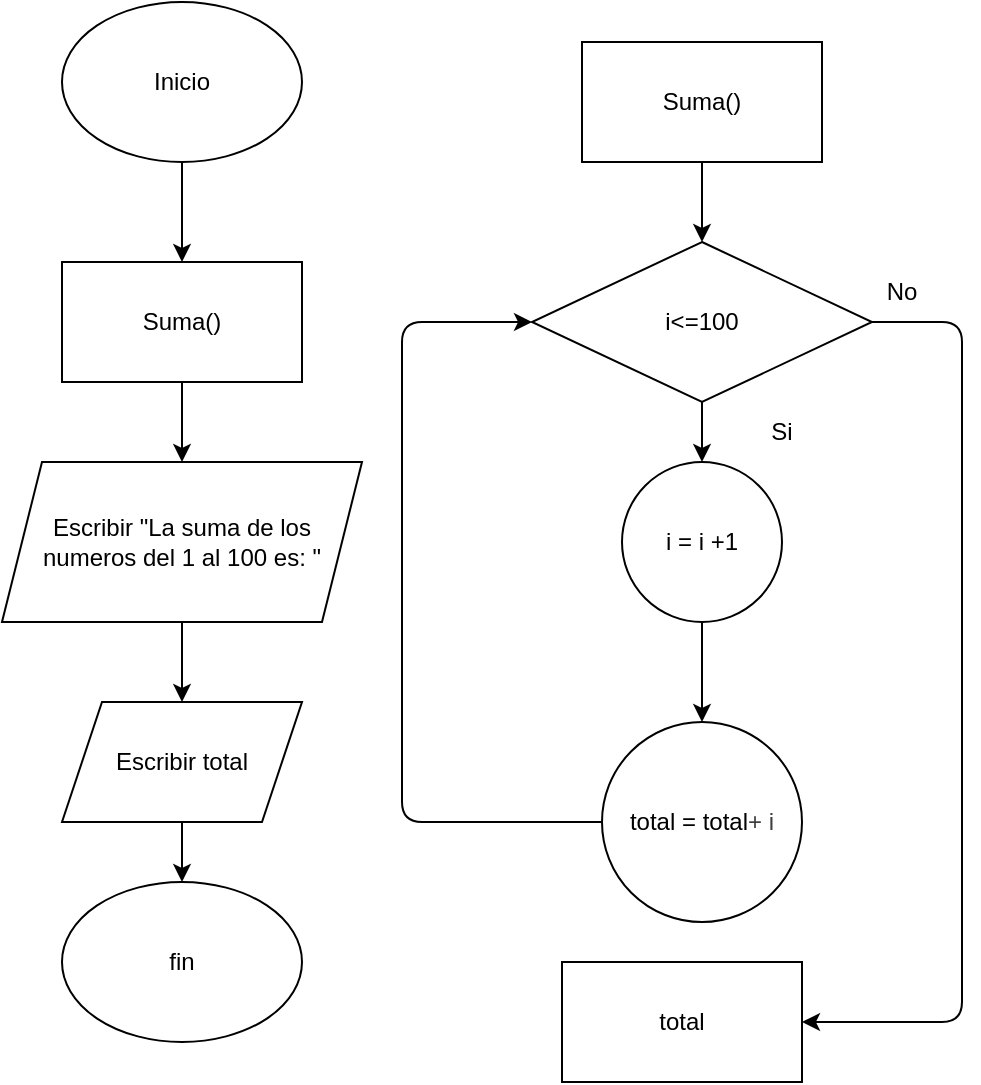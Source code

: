 <mxfile>
    <diagram id="5npldq-vse6VHJS3TVwI" name="Page-1">
        <mxGraphModel dx="652" dy="611" grid="1" gridSize="10" guides="1" tooltips="1" connect="1" arrows="1" fold="1" page="1" pageScale="1" pageWidth="850" pageHeight="1100" math="0" shadow="0">
            <root>
                <mxCell id="0"/>
                <mxCell id="1" parent="0"/>
                <mxCell id="5" value="" style="edgeStyle=none;html=1;" parent="1" source="3" target="6" edge="1">
                    <mxGeometry relative="1" as="geometry">
                        <mxPoint x="130" y="190" as="targetPoint"/>
                    </mxGeometry>
                </mxCell>
                <mxCell id="3" value="Inicio" style="ellipse;whiteSpace=wrap;html=1;" parent="1" vertex="1">
                    <mxGeometry x="70" y="30" width="120" height="80" as="geometry"/>
                </mxCell>
                <mxCell id="25" style="edgeStyle=none;html=1;exitX=0.5;exitY=1;exitDx=0;exitDy=0;entryX=0.5;entryY=0;entryDx=0;entryDy=0;" parent="1" source="6" target="30" edge="1">
                    <mxGeometry relative="1" as="geometry">
                        <mxPoint x="130" y="250" as="targetPoint"/>
                    </mxGeometry>
                </mxCell>
                <mxCell id="6" value="Suma()" style="rounded=0;whiteSpace=wrap;html=1;" parent="1" vertex="1">
                    <mxGeometry x="70" y="160" width="120" height="60" as="geometry"/>
                </mxCell>
                <mxCell id="9" value="" style="edgeStyle=none;html=1;entryX=0.5;entryY=0;entryDx=0;entryDy=0;" parent="1" source="7" target="10" edge="1">
                    <mxGeometry relative="1" as="geometry">
                        <mxPoint x="370" y="140" as="targetPoint"/>
                    </mxGeometry>
                </mxCell>
                <mxCell id="7" value="Suma()" style="rounded=0;whiteSpace=wrap;html=1;" parent="1" vertex="1">
                    <mxGeometry x="330" y="50" width="120" height="60" as="geometry"/>
                </mxCell>
                <mxCell id="14" style="edgeStyle=none;html=1;entryX=0.5;entryY=0;entryDx=0;entryDy=0;exitX=0.5;exitY=1;exitDx=0;exitDy=0;" parent="1" source="21" target="22" edge="1">
                    <mxGeometry relative="1" as="geometry">
                        <mxPoint x="390" y="360" as="sourcePoint"/>
                        <mxPoint x="390" y="390" as="targetPoint"/>
                    </mxGeometry>
                </mxCell>
                <mxCell id="11" style="edgeStyle=none;html=1;exitX=0.5;exitY=1;exitDx=0;exitDy=0;entryX=0.5;entryY=0;entryDx=0;entryDy=0;" parent="1" source="10" target="21" edge="1">
                    <mxGeometry relative="1" as="geometry">
                        <mxPoint x="390" y="260" as="targetPoint"/>
                    </mxGeometry>
                </mxCell>
                <mxCell id="16" style="edgeStyle=none;html=1;exitX=1;exitY=0.5;exitDx=0;exitDy=0;entryX=1;entryY=0.5;entryDx=0;entryDy=0;" parent="1" source="10" edge="1">
                    <mxGeometry relative="1" as="geometry">
                        <mxPoint x="440" y="540" as="targetPoint"/>
                        <Array as="points">
                            <mxPoint x="520" y="190"/>
                            <mxPoint x="520" y="540"/>
                        </Array>
                    </mxGeometry>
                </mxCell>
                <mxCell id="10" value="i&amp;lt;=100" style="rhombus;whiteSpace=wrap;html=1;" parent="1" vertex="1">
                    <mxGeometry x="305" y="150" width="170" height="80" as="geometry"/>
                </mxCell>
                <mxCell id="12" value="Si" style="text;html=1;align=center;verticalAlign=middle;whiteSpace=wrap;rounded=0;" parent="1" vertex="1">
                    <mxGeometry x="400" y="230" width="60" height="30" as="geometry"/>
                </mxCell>
                <mxCell id="15" style="edgeStyle=none;html=1;exitX=0;exitY=0.5;exitDx=0;exitDy=0;entryX=0;entryY=0.5;entryDx=0;entryDy=0;" parent="1" source="22" target="10" edge="1">
                    <mxGeometry relative="1" as="geometry">
                        <mxPoint x="260" y="350" as="targetPoint"/>
                        <mxPoint x="330" y="420" as="sourcePoint"/>
                        <Array as="points">
                            <mxPoint x="240" y="440"/>
                            <mxPoint x="240" y="190"/>
                        </Array>
                    </mxGeometry>
                </mxCell>
                <mxCell id="18" value="No" style="text;html=1;align=center;verticalAlign=middle;whiteSpace=wrap;rounded=0;" parent="1" vertex="1">
                    <mxGeometry x="460" y="160" width="60" height="30" as="geometry"/>
                </mxCell>
                <mxCell id="21" value="i = i +1" style="ellipse;whiteSpace=wrap;html=1;aspect=fixed;" parent="1" vertex="1">
                    <mxGeometry x="350" y="260" width="80" height="80" as="geometry"/>
                </mxCell>
                <mxCell id="22" value="total = total&lt;span style=&quot;color: rgb(63, 63, 63); background-color: transparent;&quot;&gt;+ i&lt;/span&gt;" style="ellipse;whiteSpace=wrap;html=1;aspect=fixed;" parent="1" vertex="1">
                    <mxGeometry x="340" y="390" width="100" height="100" as="geometry"/>
                </mxCell>
                <mxCell id="29" style="edgeStyle=none;html=1;exitX=0.5;exitY=1;exitDx=0;exitDy=0;entryX=0.5;entryY=0;entryDx=0;entryDy=0;" parent="1" source="24" target="27" edge="1">
                    <mxGeometry relative="1" as="geometry"/>
                </mxCell>
                <mxCell id="24" value="Escribir total" style="shape=parallelogram;perimeter=parallelogramPerimeter;whiteSpace=wrap;html=1;fixedSize=1;" parent="1" vertex="1">
                    <mxGeometry x="70" y="380" width="120" height="60" as="geometry"/>
                </mxCell>
                <mxCell id="27" value="fin" style="ellipse;whiteSpace=wrap;html=1;" parent="1" vertex="1">
                    <mxGeometry x="70" y="470" width="120" height="80" as="geometry"/>
                </mxCell>
                <mxCell id="31" style="edgeStyle=none;html=1;exitX=0.5;exitY=1;exitDx=0;exitDy=0;entryX=0.5;entryY=0;entryDx=0;entryDy=0;" edge="1" parent="1" source="30" target="24">
                    <mxGeometry relative="1" as="geometry"/>
                </mxCell>
                <mxCell id="30" value="&lt;span style=&quot;color: rgb(0, 0, 0);&quot;&gt;Escribir &quot;La suma de los numeros del 1 al 100 es: &quot;&lt;/span&gt;" style="shape=parallelogram;perimeter=parallelogramPerimeter;whiteSpace=wrap;html=1;fixedSize=1;" vertex="1" parent="1">
                    <mxGeometry x="40" y="260" width="180" height="80" as="geometry"/>
                </mxCell>
                <mxCell id="32" value="total" style="rounded=0;whiteSpace=wrap;html=1;" vertex="1" parent="1">
                    <mxGeometry x="320" y="510" width="120" height="60" as="geometry"/>
                </mxCell>
            </root>
        </mxGraphModel>
    </diagram>
</mxfile>